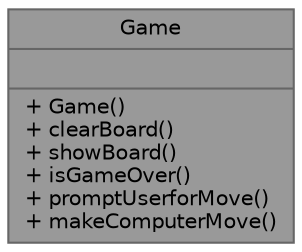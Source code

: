 digraph "Game"
{
 // LATEX_PDF_SIZE
  bgcolor="transparent";
  edge [fontname=Helvetica,fontsize=10,labelfontname=Helvetica,labelfontsize=10];
  node [fontname=Helvetica,fontsize=10,shape=box,height=0.2,width=0.4];
  Node1 [shape=record,label="{Game\n||+ Game()\l+ clearBoard()\l+ showBoard()\l+ isGameOver()\l+ promptUserforMove()\l+ makeComputerMove()\l}",height=0.2,width=0.4,color="gray40", fillcolor="grey60", style="filled", fontcolor="black",tooltip="The Game class holds the code from playing a tic-tac-toe game."];
}
